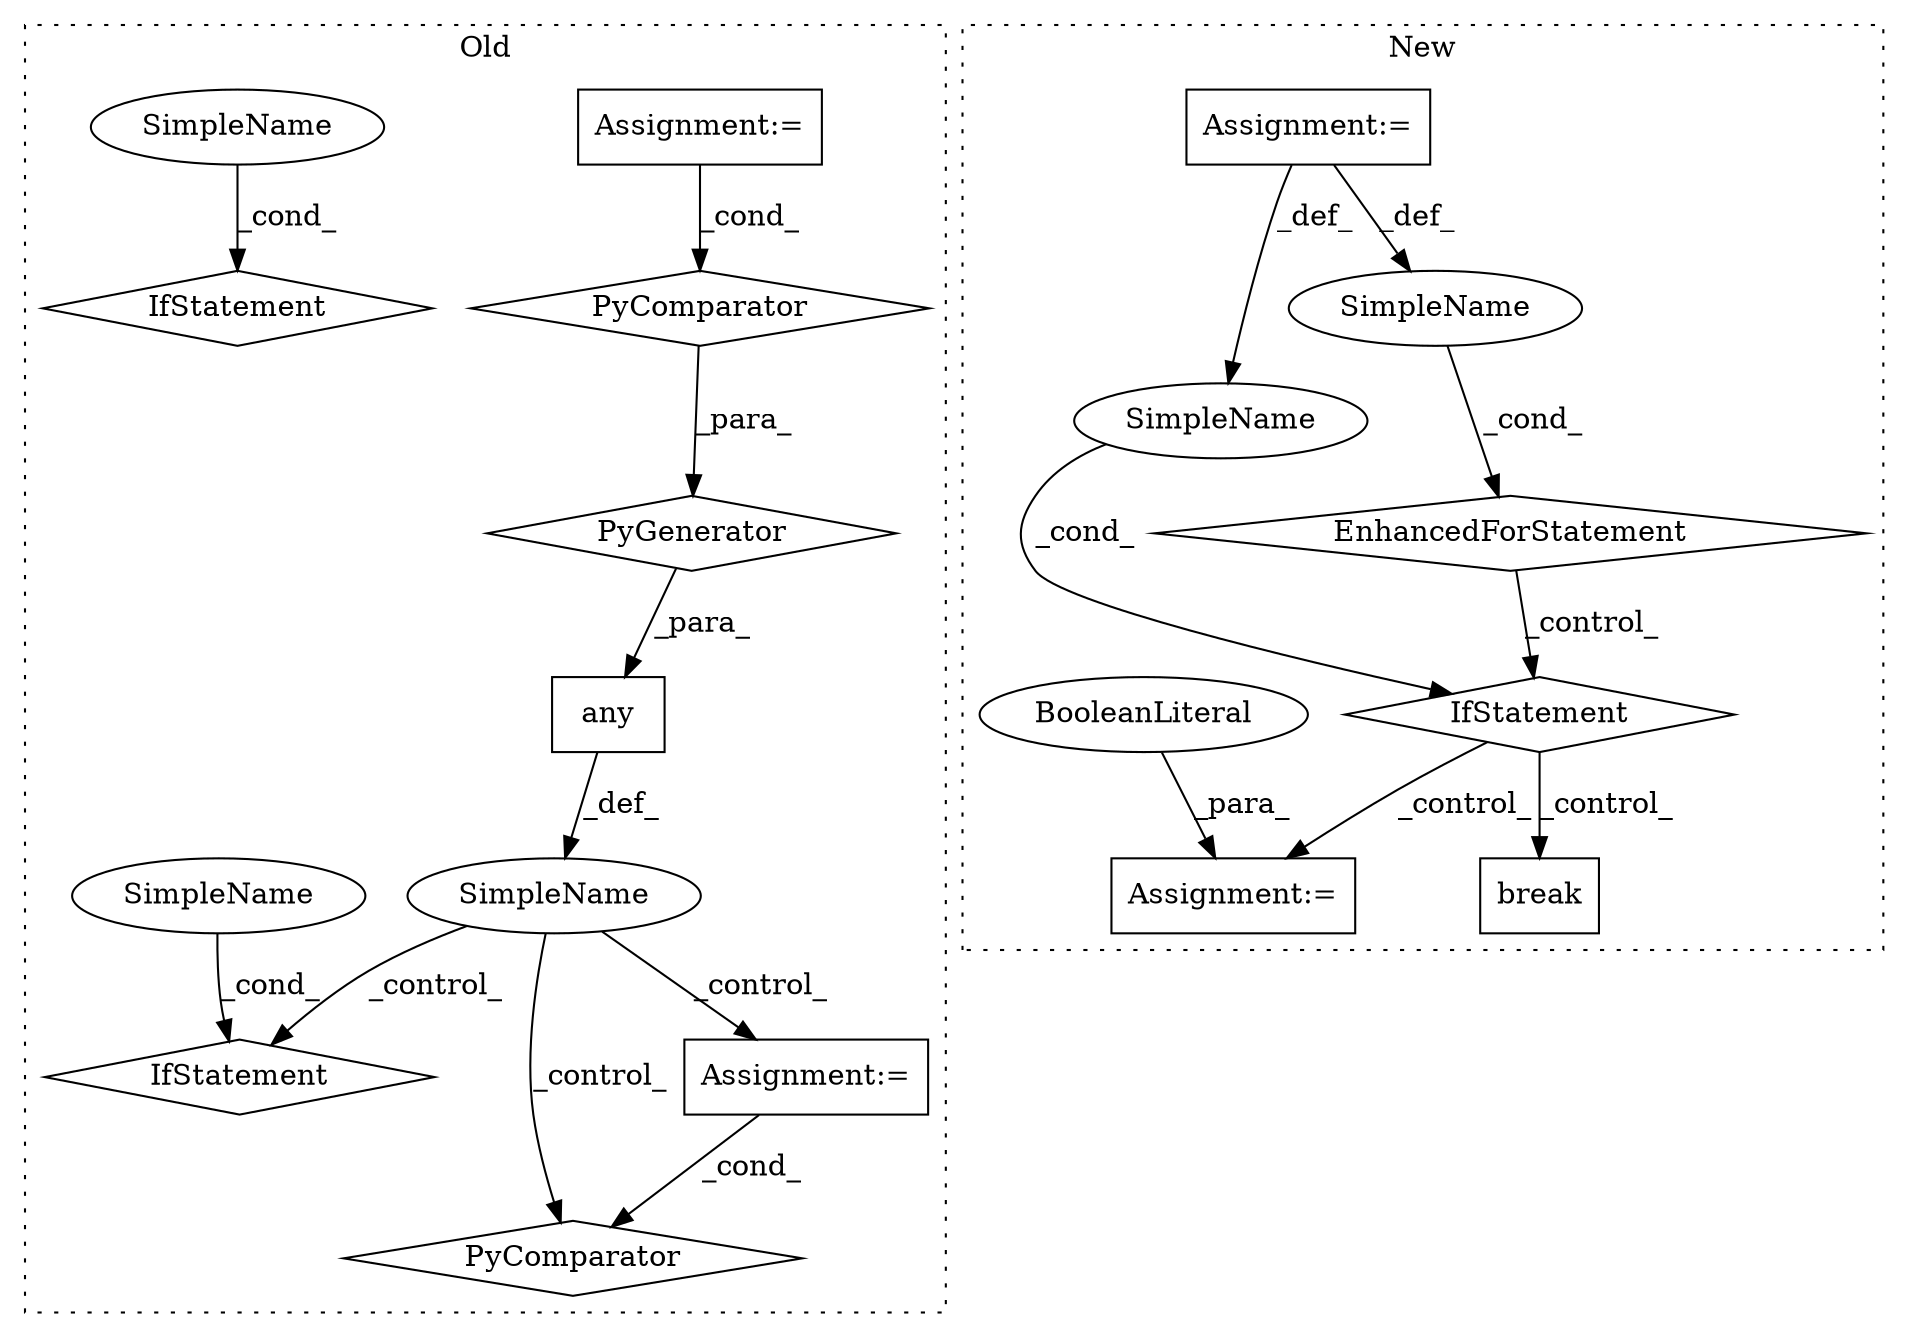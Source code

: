 digraph G {
subgraph cluster0 {
1 [label="any" a="32" s="2256,2378" l="13,-3" shape="box"];
7 [label="PyGenerator" a="107" s="2269" l="109" shape="diamond"];
8 [label="PyComparator" a="113" s="2340" l="32" shape="diamond"];
11 [label="Assignment:=" a="7" s="2340" l="32" shape="box"];
12 [label="Assignment:=" a="7" s="2754" l="1" shape="box"];
13 [label="IfStatement" a="25" s="2926" l="31" shape="diamond"];
15 [label="SimpleName" a="42" s="" l="" shape="ellipse"];
16 [label="IfStatement" a="25" s="2340" l="32" shape="diamond"];
17 [label="PyComparator" a="113" s="2926" l="31" shape="diamond"];
18 [label="SimpleName" a="42" s="2952" l="5" shape="ellipse"];
19 [label="SimpleName" a="42" s="2367" l="5" shape="ellipse"];
label = "Old";
style="dotted";
}
subgraph cluster1 {
2 [label="break" a="10" s="2975" l="6" shape="box"];
3 [label="Assignment:=" a="7" s="2688,2792" l="61,2" shape="box"];
4 [label="EnhancedForStatement" a="70" s="2688,2792" l="61,2" shape="diamond"];
5 [label="IfStatement" a="25" s="2914,2932" l="4,2" shape="diamond"];
6 [label="SimpleName" a="42" s="" l="" shape="ellipse"];
9 [label="Assignment:=" a="7" s="2955" l="1" shape="box"];
10 [label="BooleanLiteral" a="9" s="2956" l="5" shape="ellipse"];
14 [label="SimpleName" a="42" s="2761" l="1" shape="ellipse"];
label = "New";
style="dotted";
}
1 -> 15 [label="_def_"];
3 -> 14 [label="_def_"];
3 -> 6 [label="_def_"];
4 -> 5 [label="_control_"];
5 -> 9 [label="_control_"];
5 -> 2 [label="_control_"];
6 -> 5 [label="_cond_"];
7 -> 1 [label="_para_"];
8 -> 7 [label="_para_"];
10 -> 9 [label="_para_"];
11 -> 8 [label="_cond_"];
12 -> 17 [label="_cond_"];
14 -> 4 [label="_cond_"];
15 -> 13 [label="_control_"];
15 -> 17 [label="_control_"];
15 -> 12 [label="_control_"];
18 -> 13 [label="_cond_"];
19 -> 16 [label="_cond_"];
}